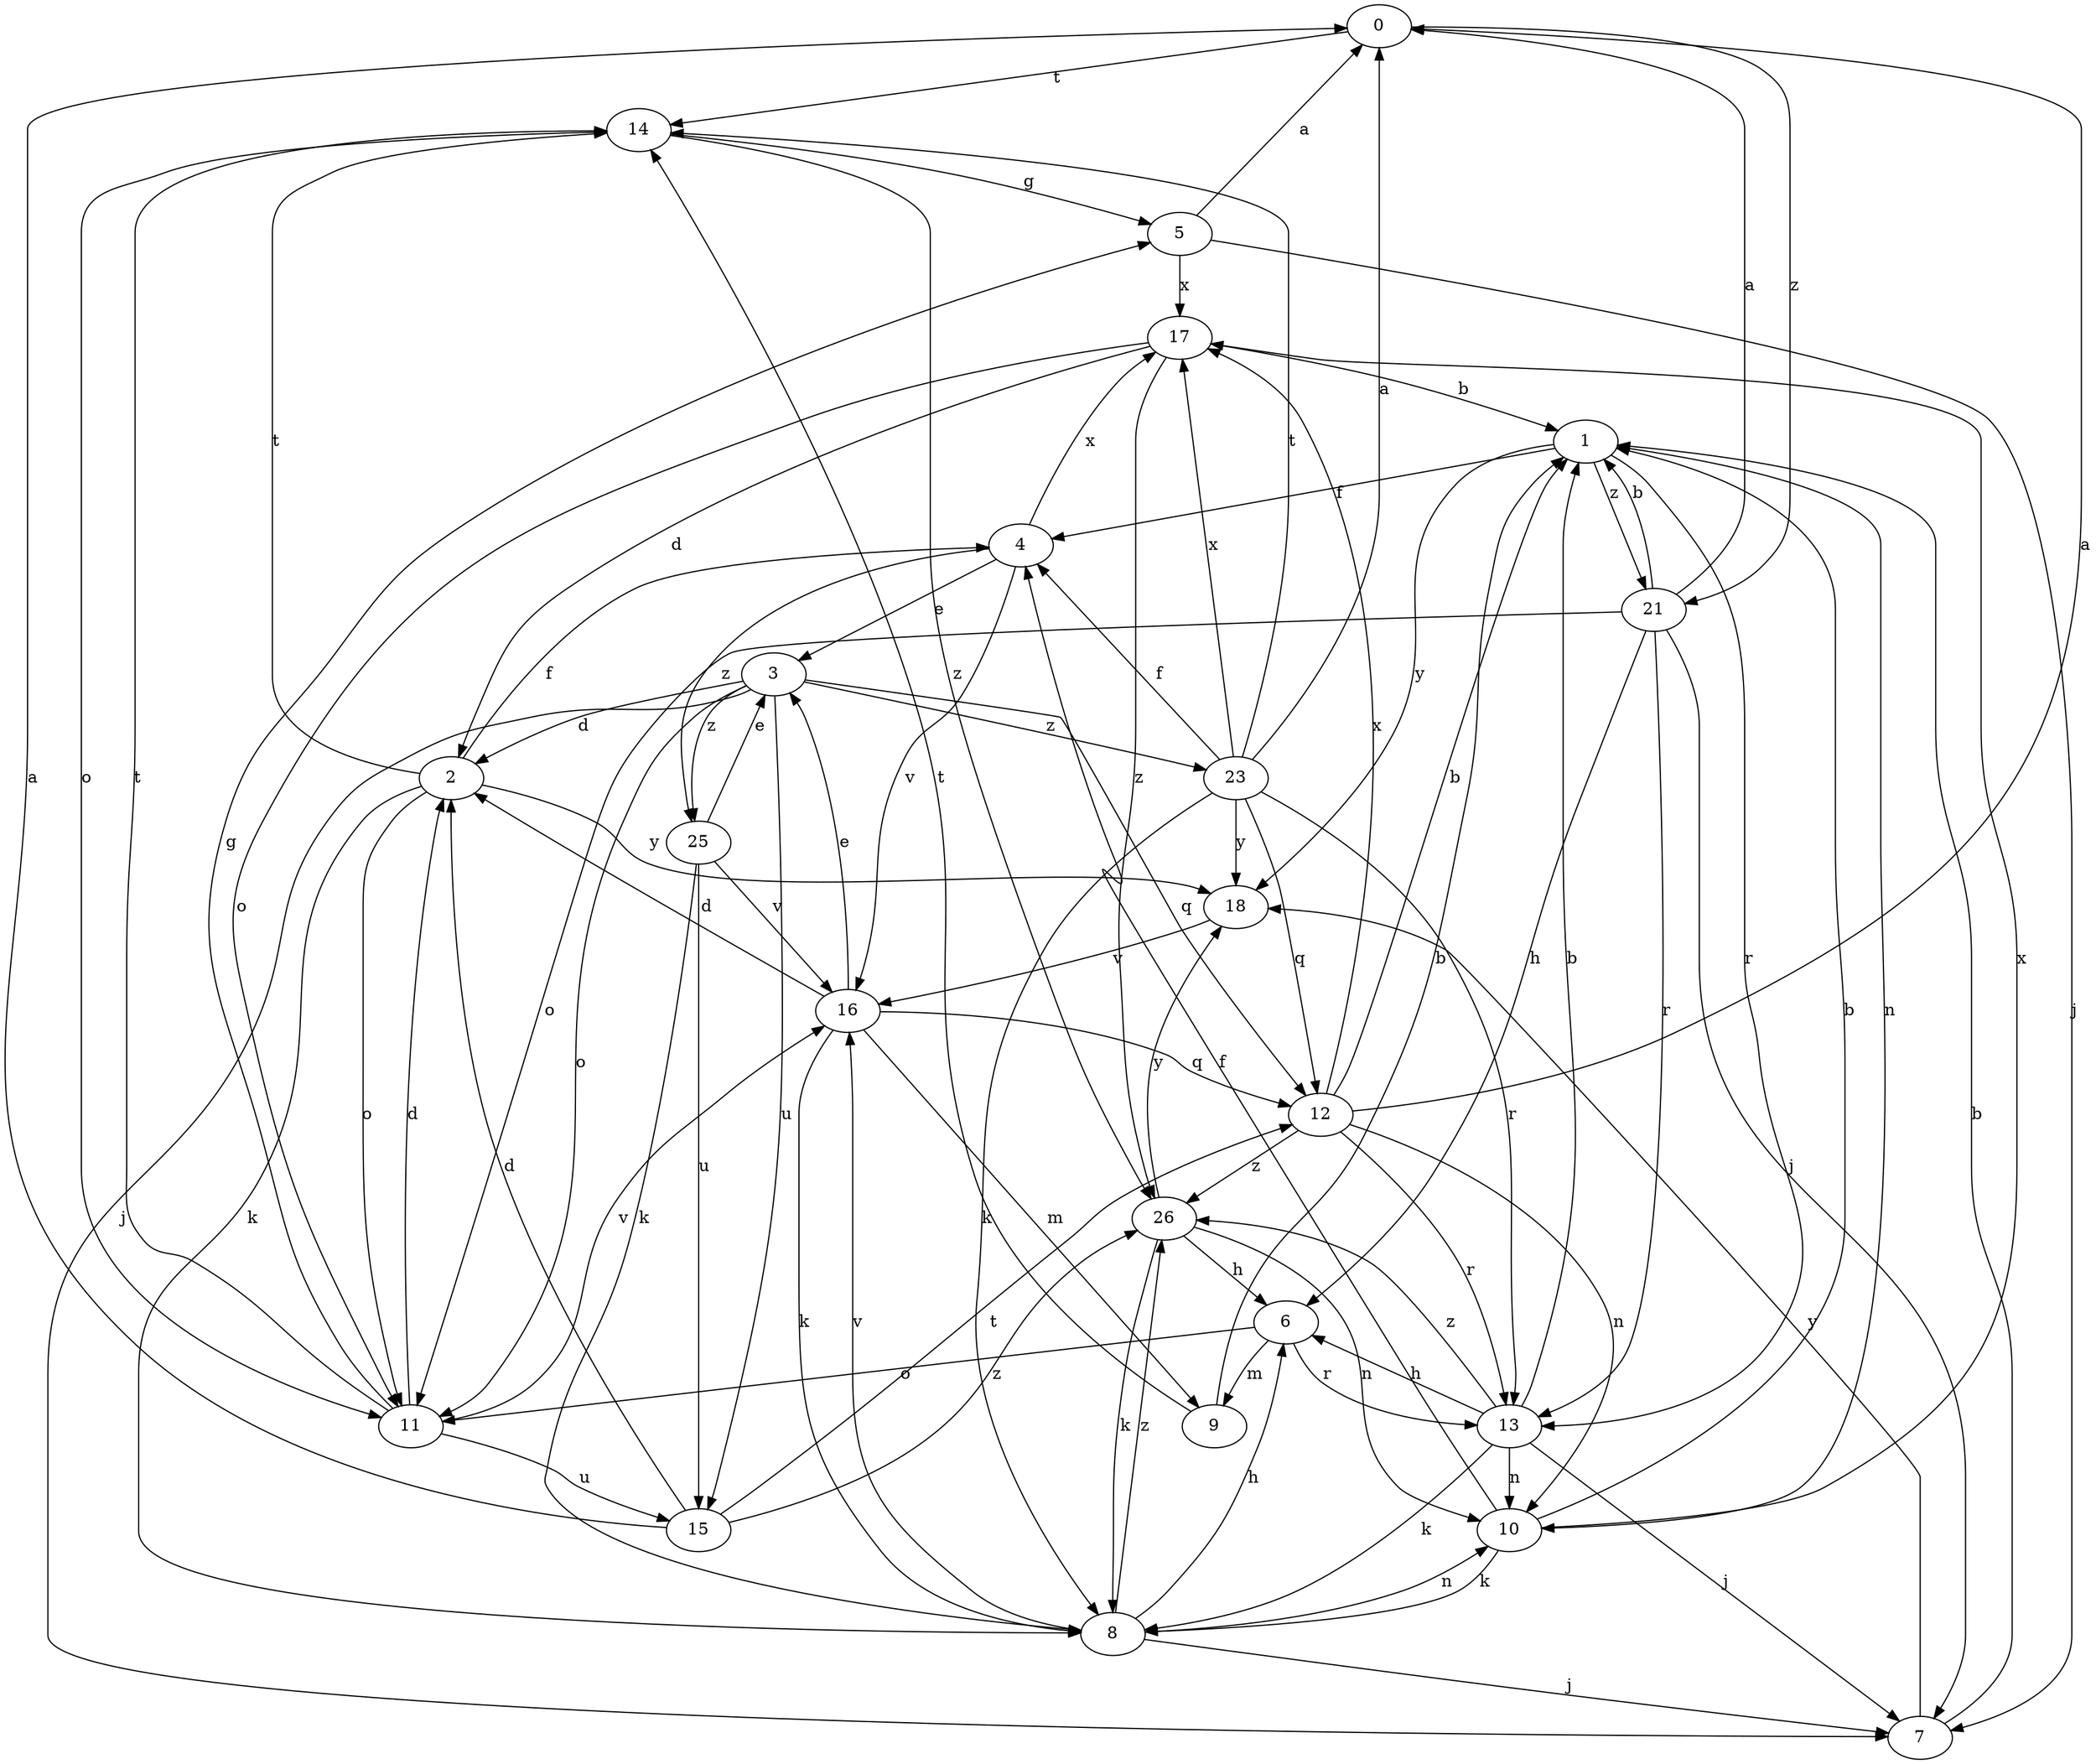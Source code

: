 strict digraph  {
0;
1;
2;
3;
4;
5;
6;
7;
8;
9;
10;
11;
12;
13;
14;
15;
16;
17;
18;
21;
23;
25;
26;
0 -> 14  [label=t];
0 -> 21  [label=z];
1 -> 4  [label=f];
1 -> 10  [label=n];
1 -> 13  [label=r];
1 -> 18  [label=y];
1 -> 21  [label=z];
2 -> 4  [label=f];
2 -> 8  [label=k];
2 -> 11  [label=o];
2 -> 14  [label=t];
2 -> 18  [label=y];
3 -> 2  [label=d];
3 -> 7  [label=j];
3 -> 11  [label=o];
3 -> 12  [label=q];
3 -> 15  [label=u];
3 -> 23  [label=z];
3 -> 25  [label=z];
4 -> 3  [label=e];
4 -> 16  [label=v];
4 -> 17  [label=x];
4 -> 25  [label=z];
5 -> 0  [label=a];
5 -> 7  [label=j];
5 -> 17  [label=x];
6 -> 9  [label=m];
6 -> 11  [label=o];
6 -> 13  [label=r];
7 -> 1  [label=b];
7 -> 18  [label=y];
8 -> 6  [label=h];
8 -> 7  [label=j];
8 -> 10  [label=n];
8 -> 16  [label=v];
8 -> 26  [label=z];
9 -> 1  [label=b];
9 -> 14  [label=t];
10 -> 1  [label=b];
10 -> 4  [label=f];
10 -> 8  [label=k];
10 -> 17  [label=x];
11 -> 2  [label=d];
11 -> 5  [label=g];
11 -> 14  [label=t];
11 -> 15  [label=u];
11 -> 16  [label=v];
12 -> 0  [label=a];
12 -> 1  [label=b];
12 -> 10  [label=n];
12 -> 13  [label=r];
12 -> 17  [label=x];
12 -> 26  [label=z];
13 -> 1  [label=b];
13 -> 6  [label=h];
13 -> 7  [label=j];
13 -> 8  [label=k];
13 -> 10  [label=n];
13 -> 26  [label=z];
14 -> 5  [label=g];
14 -> 11  [label=o];
14 -> 26  [label=z];
15 -> 0  [label=a];
15 -> 2  [label=d];
15 -> 26  [label=z];
15 -> 12  [label=t];
16 -> 2  [label=d];
16 -> 3  [label=e];
16 -> 8  [label=k];
16 -> 9  [label=m];
16 -> 12  [label=q];
17 -> 1  [label=b];
17 -> 2  [label=d];
17 -> 11  [label=o];
17 -> 26  [label=z];
18 -> 16  [label=v];
21 -> 0  [label=a];
21 -> 1  [label=b];
21 -> 6  [label=h];
21 -> 7  [label=j];
21 -> 11  [label=o];
21 -> 13  [label=r];
23 -> 0  [label=a];
23 -> 4  [label=f];
23 -> 8  [label=k];
23 -> 12  [label=q];
23 -> 13  [label=r];
23 -> 14  [label=t];
23 -> 17  [label=x];
23 -> 18  [label=y];
25 -> 3  [label=e];
25 -> 8  [label=k];
25 -> 15  [label=u];
25 -> 16  [label=v];
26 -> 6  [label=h];
26 -> 8  [label=k];
26 -> 10  [label=n];
26 -> 18  [label=y];
}
